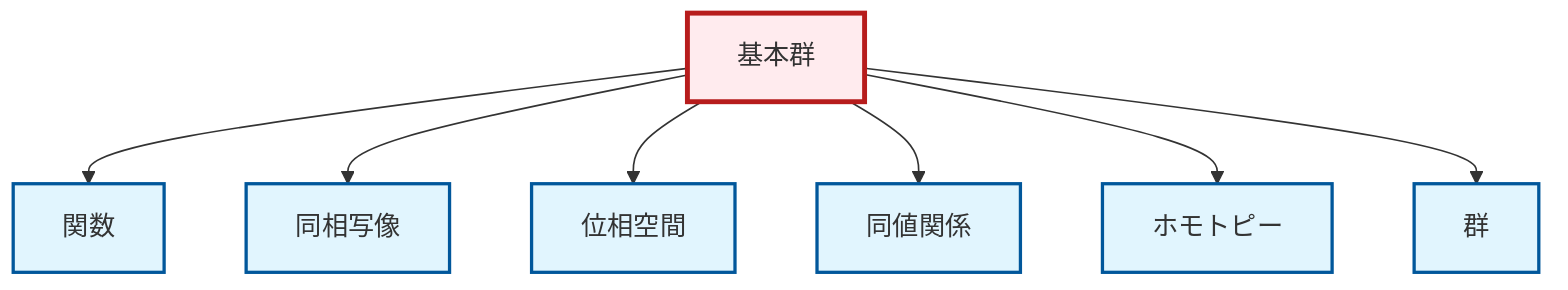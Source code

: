 graph TD
    classDef definition fill:#e1f5fe,stroke:#01579b,stroke-width:2px
    classDef theorem fill:#f3e5f5,stroke:#4a148c,stroke-width:2px
    classDef axiom fill:#fff3e0,stroke:#e65100,stroke-width:2px
    classDef example fill:#e8f5e9,stroke:#1b5e20,stroke-width:2px
    classDef current fill:#ffebee,stroke:#b71c1c,stroke-width:3px
    def-homotopy["ホモトピー"]:::definition
    def-function["関数"]:::definition
    def-equivalence-relation["同値関係"]:::definition
    def-homeomorphism["同相写像"]:::definition
    def-fundamental-group["基本群"]:::definition
    def-topological-space["位相空間"]:::definition
    def-group["群"]:::definition
    def-fundamental-group --> def-function
    def-fundamental-group --> def-homeomorphism
    def-fundamental-group --> def-topological-space
    def-fundamental-group --> def-equivalence-relation
    def-fundamental-group --> def-homotopy
    def-fundamental-group --> def-group
    class def-fundamental-group current